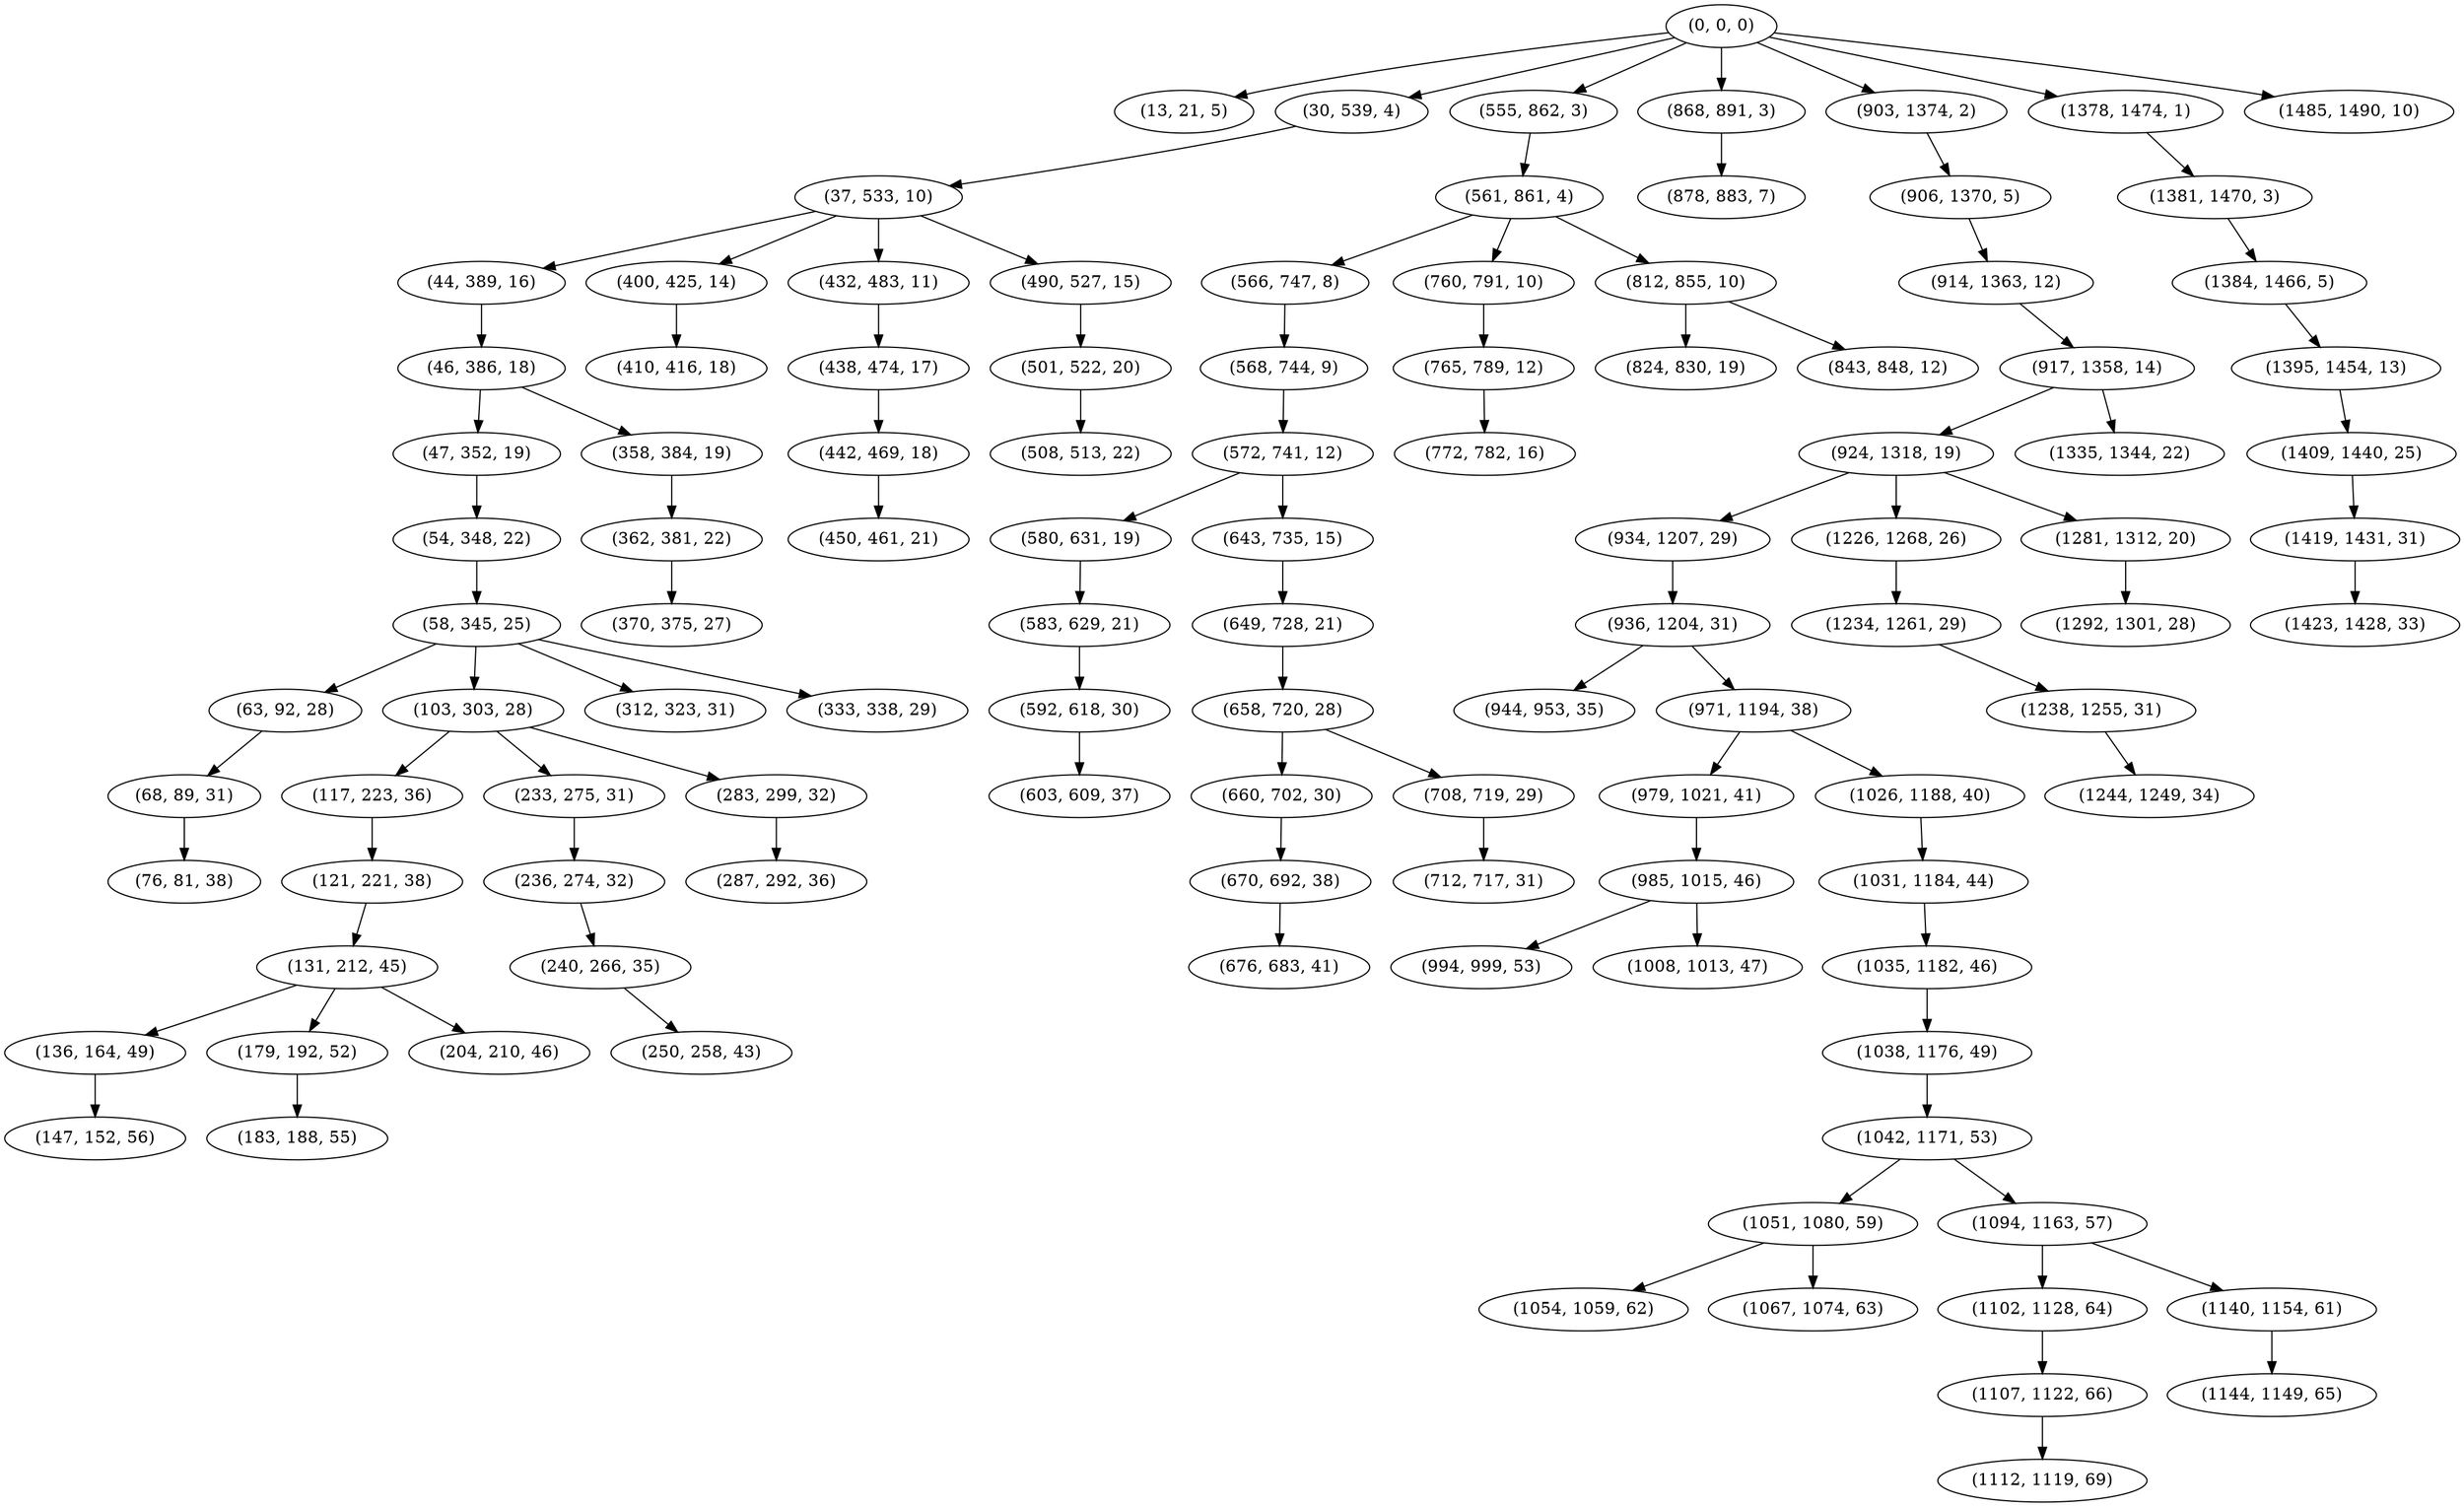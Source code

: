 digraph tree {
    "(0, 0, 0)";
    "(13, 21, 5)";
    "(30, 539, 4)";
    "(37, 533, 10)";
    "(44, 389, 16)";
    "(46, 386, 18)";
    "(47, 352, 19)";
    "(54, 348, 22)";
    "(58, 345, 25)";
    "(63, 92, 28)";
    "(68, 89, 31)";
    "(76, 81, 38)";
    "(103, 303, 28)";
    "(117, 223, 36)";
    "(121, 221, 38)";
    "(131, 212, 45)";
    "(136, 164, 49)";
    "(147, 152, 56)";
    "(179, 192, 52)";
    "(183, 188, 55)";
    "(204, 210, 46)";
    "(233, 275, 31)";
    "(236, 274, 32)";
    "(240, 266, 35)";
    "(250, 258, 43)";
    "(283, 299, 32)";
    "(287, 292, 36)";
    "(312, 323, 31)";
    "(333, 338, 29)";
    "(358, 384, 19)";
    "(362, 381, 22)";
    "(370, 375, 27)";
    "(400, 425, 14)";
    "(410, 416, 18)";
    "(432, 483, 11)";
    "(438, 474, 17)";
    "(442, 469, 18)";
    "(450, 461, 21)";
    "(490, 527, 15)";
    "(501, 522, 20)";
    "(508, 513, 22)";
    "(555, 862, 3)";
    "(561, 861, 4)";
    "(566, 747, 8)";
    "(568, 744, 9)";
    "(572, 741, 12)";
    "(580, 631, 19)";
    "(583, 629, 21)";
    "(592, 618, 30)";
    "(603, 609, 37)";
    "(643, 735, 15)";
    "(649, 728, 21)";
    "(658, 720, 28)";
    "(660, 702, 30)";
    "(670, 692, 38)";
    "(676, 683, 41)";
    "(708, 719, 29)";
    "(712, 717, 31)";
    "(760, 791, 10)";
    "(765, 789, 12)";
    "(772, 782, 16)";
    "(812, 855, 10)";
    "(824, 830, 19)";
    "(843, 848, 12)";
    "(868, 891, 3)";
    "(878, 883, 7)";
    "(903, 1374, 2)";
    "(906, 1370, 5)";
    "(914, 1363, 12)";
    "(917, 1358, 14)";
    "(924, 1318, 19)";
    "(934, 1207, 29)";
    "(936, 1204, 31)";
    "(944, 953, 35)";
    "(971, 1194, 38)";
    "(979, 1021, 41)";
    "(985, 1015, 46)";
    "(994, 999, 53)";
    "(1008, 1013, 47)";
    "(1026, 1188, 40)";
    "(1031, 1184, 44)";
    "(1035, 1182, 46)";
    "(1038, 1176, 49)";
    "(1042, 1171, 53)";
    "(1051, 1080, 59)";
    "(1054, 1059, 62)";
    "(1067, 1074, 63)";
    "(1094, 1163, 57)";
    "(1102, 1128, 64)";
    "(1107, 1122, 66)";
    "(1112, 1119, 69)";
    "(1140, 1154, 61)";
    "(1144, 1149, 65)";
    "(1226, 1268, 26)";
    "(1234, 1261, 29)";
    "(1238, 1255, 31)";
    "(1244, 1249, 34)";
    "(1281, 1312, 20)";
    "(1292, 1301, 28)";
    "(1335, 1344, 22)";
    "(1378, 1474, 1)";
    "(1381, 1470, 3)";
    "(1384, 1466, 5)";
    "(1395, 1454, 13)";
    "(1409, 1440, 25)";
    "(1419, 1431, 31)";
    "(1423, 1428, 33)";
    "(1485, 1490, 10)";
    "(0, 0, 0)" -> "(13, 21, 5)";
    "(0, 0, 0)" -> "(30, 539, 4)";
    "(0, 0, 0)" -> "(555, 862, 3)";
    "(0, 0, 0)" -> "(868, 891, 3)";
    "(0, 0, 0)" -> "(903, 1374, 2)";
    "(0, 0, 0)" -> "(1378, 1474, 1)";
    "(0, 0, 0)" -> "(1485, 1490, 10)";
    "(30, 539, 4)" -> "(37, 533, 10)";
    "(37, 533, 10)" -> "(44, 389, 16)";
    "(37, 533, 10)" -> "(400, 425, 14)";
    "(37, 533, 10)" -> "(432, 483, 11)";
    "(37, 533, 10)" -> "(490, 527, 15)";
    "(44, 389, 16)" -> "(46, 386, 18)";
    "(46, 386, 18)" -> "(47, 352, 19)";
    "(46, 386, 18)" -> "(358, 384, 19)";
    "(47, 352, 19)" -> "(54, 348, 22)";
    "(54, 348, 22)" -> "(58, 345, 25)";
    "(58, 345, 25)" -> "(63, 92, 28)";
    "(58, 345, 25)" -> "(103, 303, 28)";
    "(58, 345, 25)" -> "(312, 323, 31)";
    "(58, 345, 25)" -> "(333, 338, 29)";
    "(63, 92, 28)" -> "(68, 89, 31)";
    "(68, 89, 31)" -> "(76, 81, 38)";
    "(103, 303, 28)" -> "(117, 223, 36)";
    "(103, 303, 28)" -> "(233, 275, 31)";
    "(103, 303, 28)" -> "(283, 299, 32)";
    "(117, 223, 36)" -> "(121, 221, 38)";
    "(121, 221, 38)" -> "(131, 212, 45)";
    "(131, 212, 45)" -> "(136, 164, 49)";
    "(131, 212, 45)" -> "(179, 192, 52)";
    "(131, 212, 45)" -> "(204, 210, 46)";
    "(136, 164, 49)" -> "(147, 152, 56)";
    "(179, 192, 52)" -> "(183, 188, 55)";
    "(233, 275, 31)" -> "(236, 274, 32)";
    "(236, 274, 32)" -> "(240, 266, 35)";
    "(240, 266, 35)" -> "(250, 258, 43)";
    "(283, 299, 32)" -> "(287, 292, 36)";
    "(358, 384, 19)" -> "(362, 381, 22)";
    "(362, 381, 22)" -> "(370, 375, 27)";
    "(400, 425, 14)" -> "(410, 416, 18)";
    "(432, 483, 11)" -> "(438, 474, 17)";
    "(438, 474, 17)" -> "(442, 469, 18)";
    "(442, 469, 18)" -> "(450, 461, 21)";
    "(490, 527, 15)" -> "(501, 522, 20)";
    "(501, 522, 20)" -> "(508, 513, 22)";
    "(555, 862, 3)" -> "(561, 861, 4)";
    "(561, 861, 4)" -> "(566, 747, 8)";
    "(561, 861, 4)" -> "(760, 791, 10)";
    "(561, 861, 4)" -> "(812, 855, 10)";
    "(566, 747, 8)" -> "(568, 744, 9)";
    "(568, 744, 9)" -> "(572, 741, 12)";
    "(572, 741, 12)" -> "(580, 631, 19)";
    "(572, 741, 12)" -> "(643, 735, 15)";
    "(580, 631, 19)" -> "(583, 629, 21)";
    "(583, 629, 21)" -> "(592, 618, 30)";
    "(592, 618, 30)" -> "(603, 609, 37)";
    "(643, 735, 15)" -> "(649, 728, 21)";
    "(649, 728, 21)" -> "(658, 720, 28)";
    "(658, 720, 28)" -> "(660, 702, 30)";
    "(658, 720, 28)" -> "(708, 719, 29)";
    "(660, 702, 30)" -> "(670, 692, 38)";
    "(670, 692, 38)" -> "(676, 683, 41)";
    "(708, 719, 29)" -> "(712, 717, 31)";
    "(760, 791, 10)" -> "(765, 789, 12)";
    "(765, 789, 12)" -> "(772, 782, 16)";
    "(812, 855, 10)" -> "(824, 830, 19)";
    "(812, 855, 10)" -> "(843, 848, 12)";
    "(868, 891, 3)" -> "(878, 883, 7)";
    "(903, 1374, 2)" -> "(906, 1370, 5)";
    "(906, 1370, 5)" -> "(914, 1363, 12)";
    "(914, 1363, 12)" -> "(917, 1358, 14)";
    "(917, 1358, 14)" -> "(924, 1318, 19)";
    "(917, 1358, 14)" -> "(1335, 1344, 22)";
    "(924, 1318, 19)" -> "(934, 1207, 29)";
    "(924, 1318, 19)" -> "(1226, 1268, 26)";
    "(924, 1318, 19)" -> "(1281, 1312, 20)";
    "(934, 1207, 29)" -> "(936, 1204, 31)";
    "(936, 1204, 31)" -> "(944, 953, 35)";
    "(936, 1204, 31)" -> "(971, 1194, 38)";
    "(971, 1194, 38)" -> "(979, 1021, 41)";
    "(971, 1194, 38)" -> "(1026, 1188, 40)";
    "(979, 1021, 41)" -> "(985, 1015, 46)";
    "(985, 1015, 46)" -> "(994, 999, 53)";
    "(985, 1015, 46)" -> "(1008, 1013, 47)";
    "(1026, 1188, 40)" -> "(1031, 1184, 44)";
    "(1031, 1184, 44)" -> "(1035, 1182, 46)";
    "(1035, 1182, 46)" -> "(1038, 1176, 49)";
    "(1038, 1176, 49)" -> "(1042, 1171, 53)";
    "(1042, 1171, 53)" -> "(1051, 1080, 59)";
    "(1042, 1171, 53)" -> "(1094, 1163, 57)";
    "(1051, 1080, 59)" -> "(1054, 1059, 62)";
    "(1051, 1080, 59)" -> "(1067, 1074, 63)";
    "(1094, 1163, 57)" -> "(1102, 1128, 64)";
    "(1094, 1163, 57)" -> "(1140, 1154, 61)";
    "(1102, 1128, 64)" -> "(1107, 1122, 66)";
    "(1107, 1122, 66)" -> "(1112, 1119, 69)";
    "(1140, 1154, 61)" -> "(1144, 1149, 65)";
    "(1226, 1268, 26)" -> "(1234, 1261, 29)";
    "(1234, 1261, 29)" -> "(1238, 1255, 31)";
    "(1238, 1255, 31)" -> "(1244, 1249, 34)";
    "(1281, 1312, 20)" -> "(1292, 1301, 28)";
    "(1378, 1474, 1)" -> "(1381, 1470, 3)";
    "(1381, 1470, 3)" -> "(1384, 1466, 5)";
    "(1384, 1466, 5)" -> "(1395, 1454, 13)";
    "(1395, 1454, 13)" -> "(1409, 1440, 25)";
    "(1409, 1440, 25)" -> "(1419, 1431, 31)";
    "(1419, 1431, 31)" -> "(1423, 1428, 33)";
}
